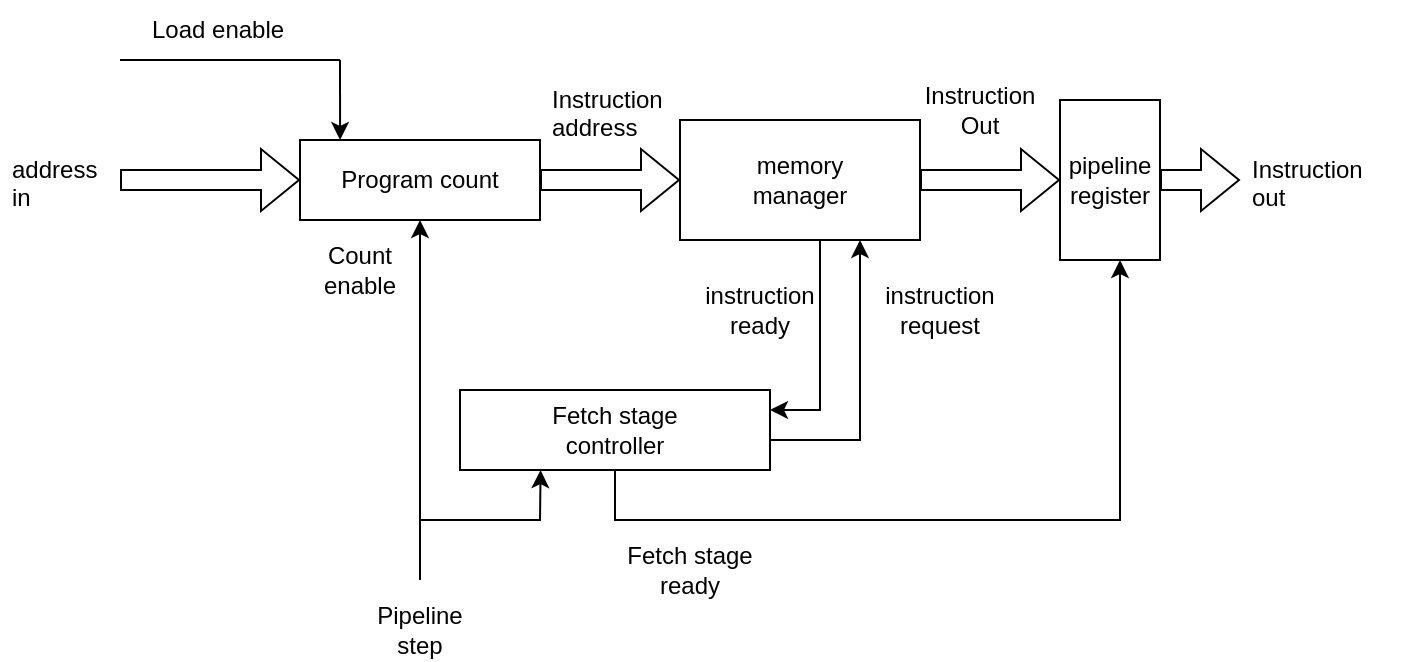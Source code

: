 <mxfile version="21.5.2" type="github">
  <diagram name="Pagina-1" id="BziqSJNIbleyAil_5nfS">
    <mxGraphModel dx="352" dy="194" grid="1" gridSize="10" guides="1" tooltips="1" connect="1" arrows="1" fold="1" page="1" pageScale="1" pageWidth="827" pageHeight="1169" math="0" shadow="0">
      <root>
        <mxCell id="0" />
        <mxCell id="1" parent="0" />
        <mxCell id="_WhlAjwpVJKgRgP4hG31-1" value="Program count" style="rounded=0;whiteSpace=wrap;html=1;" parent="1" vertex="1">
          <mxGeometry x="230" y="170" width="120" height="40" as="geometry" />
        </mxCell>
        <mxCell id="_WhlAjwpVJKgRgP4hG31-2" value="" style="shape=flexArrow;endArrow=classic;html=1;rounded=0;entryX=0;entryY=0.5;entryDx=0;entryDy=0;" parent="1" target="_WhlAjwpVJKgRgP4hG31-1" edge="1">
          <mxGeometry width="50" height="50" relative="1" as="geometry">
            <mxPoint x="140" y="190" as="sourcePoint" />
            <mxPoint x="340" y="270" as="targetPoint" />
          </mxGeometry>
        </mxCell>
        <mxCell id="_WhlAjwpVJKgRgP4hG31-3" value="" style="endArrow=none;html=1;rounded=0;" parent="1" edge="1">
          <mxGeometry width="50" height="50" relative="1" as="geometry">
            <mxPoint x="140" y="130" as="sourcePoint" />
            <mxPoint x="250" y="130" as="targetPoint" />
          </mxGeometry>
        </mxCell>
        <mxCell id="_WhlAjwpVJKgRgP4hG31-5" value="" style="shape=flexArrow;endArrow=classic;html=1;rounded=0;exitX=1;exitY=0.5;exitDx=0;exitDy=0;entryX=0;entryY=0.5;entryDx=0;entryDy=0;" parent="1" source="_WhlAjwpVJKgRgP4hG31-1" edge="1" target="XoxdECgdyZfSGbKDLF9D-3">
          <mxGeometry width="50" height="50" relative="1" as="geometry">
            <mxPoint x="200" y="250" as="sourcePoint" />
            <mxPoint x="430" y="190" as="targetPoint" />
          </mxGeometry>
        </mxCell>
        <mxCell id="_WhlAjwpVJKgRgP4hG31-6" value="&lt;div&gt;address in&lt;/div&gt;" style="text;strokeColor=none;fillColor=none;align=left;verticalAlign=middle;spacingLeft=4;spacingRight=4;overflow=hidden;points=[[0,0.5],[1,0.5]];portConstraint=eastwest;rotatable=0;whiteSpace=wrap;html=1;" parent="1" vertex="1">
          <mxGeometry x="80" y="175" width="60" height="30" as="geometry" />
        </mxCell>
        <mxCell id="_WhlAjwpVJKgRgP4hG31-7" value="&lt;div&gt;Load enable&lt;/div&gt;" style="text;strokeColor=none;fillColor=none;align=left;verticalAlign=middle;spacingLeft=4;spacingRight=4;overflow=hidden;points=[[0,0.5],[1,0.5]];portConstraint=eastwest;rotatable=0;whiteSpace=wrap;html=1;" parent="1" vertex="1">
          <mxGeometry x="150" y="100" width="80" height="30" as="geometry" />
        </mxCell>
        <mxCell id="_WhlAjwpVJKgRgP4hG31-8" value="&lt;div&gt;Instruction &lt;br&gt;&lt;/div&gt;&lt;div&gt;address&lt;br&gt;&lt;/div&gt;" style="text;strokeColor=none;fillColor=none;align=left;verticalAlign=middle;spacingLeft=4;spacingRight=4;overflow=hidden;points=[[0,0.5],[1,0.5]];portConstraint=eastwest;rotatable=0;whiteSpace=wrap;html=1;" parent="1" vertex="1">
          <mxGeometry x="350" y="140" width="70" height="30" as="geometry" />
        </mxCell>
        <mxCell id="MuH7lPl6tFiUKpp67QmO-8" style="edgeStyle=orthogonalEdgeStyle;rounded=0;orthogonalLoop=1;jettySize=auto;html=1;entryX=1;entryY=0.25;entryDx=0;entryDy=0;" edge="1" parent="1" source="XoxdECgdyZfSGbKDLF9D-3" target="MuH7lPl6tFiUKpp67QmO-1">
          <mxGeometry relative="1" as="geometry">
            <Array as="points">
              <mxPoint x="490" y="305" />
            </Array>
          </mxGeometry>
        </mxCell>
        <mxCell id="XoxdECgdyZfSGbKDLF9D-3" value="&lt;div&gt;memory&lt;/div&gt;&lt;div&gt;manager&lt;br&gt;&lt;/div&gt;" style="rounded=0;whiteSpace=wrap;html=1;" parent="1" vertex="1">
          <mxGeometry x="420" y="160" width="120" height="60" as="geometry" />
        </mxCell>
        <mxCell id="XoxdECgdyZfSGbKDLF9D-8" value="" style="shape=flexArrow;endArrow=classic;html=1;rounded=0;exitX=1;exitY=0.5;exitDx=0;exitDy=0;entryX=0;entryY=0.5;entryDx=0;entryDy=0;" parent="1" source="XoxdECgdyZfSGbKDLF9D-3" target="XoxdECgdyZfSGbKDLF9D-11" edge="1">
          <mxGeometry width="50" height="50" relative="1" as="geometry">
            <mxPoint x="410" y="210" as="sourcePoint" />
            <mxPoint x="590" y="200" as="targetPoint" />
          </mxGeometry>
        </mxCell>
        <mxCell id="XoxdECgdyZfSGbKDLF9D-9" value="&lt;div&gt;Instruction out&lt;/div&gt;" style="text;strokeColor=none;fillColor=none;align=left;verticalAlign=middle;spacingLeft=4;spacingRight=4;overflow=hidden;points=[[0,0.5],[1,0.5]];portConstraint=eastwest;rotatable=0;whiteSpace=wrap;html=1;" parent="1" vertex="1">
          <mxGeometry x="700" y="175" width="80" height="30" as="geometry" />
        </mxCell>
        <mxCell id="XoxdECgdyZfSGbKDLF9D-10" value="" style="endArrow=classic;html=1;rounded=0;entryX=0.167;entryY=0;entryDx=0;entryDy=0;entryPerimeter=0;" parent="1" target="_WhlAjwpVJKgRgP4hG31-1" edge="1">
          <mxGeometry width="50" height="50" relative="1" as="geometry">
            <mxPoint x="250" y="130" as="sourcePoint" />
            <mxPoint x="320" y="140" as="targetPoint" />
          </mxGeometry>
        </mxCell>
        <mxCell id="XoxdECgdyZfSGbKDLF9D-11" value="&lt;div&gt;pipeline&lt;/div&gt;&lt;div&gt;register&lt;br&gt;&lt;/div&gt;" style="rounded=0;whiteSpace=wrap;html=1;" parent="1" vertex="1">
          <mxGeometry x="610" y="150" width="50" height="80" as="geometry" />
        </mxCell>
        <mxCell id="XoxdECgdyZfSGbKDLF9D-12" value="" style="shape=flexArrow;endArrow=classic;html=1;rounded=0;exitX=1;exitY=0.5;exitDx=0;exitDy=0;entryX=0;entryY=0.5;entryDx=0;entryDy=0;" parent="1" source="XoxdECgdyZfSGbKDLF9D-11" target="XoxdECgdyZfSGbKDLF9D-9" edge="1">
          <mxGeometry width="50" height="50" relative="1" as="geometry">
            <mxPoint x="660" y="140" as="sourcePoint" />
            <mxPoint x="710" y="90" as="targetPoint" />
          </mxGeometry>
        </mxCell>
        <mxCell id="MuH7lPl6tFiUKpp67QmO-4" style="edgeStyle=orthogonalEdgeStyle;rounded=0;orthogonalLoop=1;jettySize=auto;html=1;" edge="1" parent="1" source="MuH7lPl6tFiUKpp67QmO-1">
          <mxGeometry relative="1" as="geometry">
            <mxPoint x="510" y="220" as="targetPoint" />
            <Array as="points">
              <mxPoint x="510" y="320" />
              <mxPoint x="510" y="220" />
            </Array>
          </mxGeometry>
        </mxCell>
        <mxCell id="MuH7lPl6tFiUKpp67QmO-10" style="edgeStyle=orthogonalEdgeStyle;rounded=0;orthogonalLoop=1;jettySize=auto;html=1;" edge="1" parent="1" source="MuH7lPl6tFiUKpp67QmO-1">
          <mxGeometry relative="1" as="geometry">
            <mxPoint x="640" y="230" as="targetPoint" />
            <Array as="points">
              <mxPoint x="388" y="360" />
              <mxPoint x="640" y="360" />
            </Array>
          </mxGeometry>
        </mxCell>
        <mxCell id="MuH7lPl6tFiUKpp67QmO-1" value="&lt;div&gt;Fetch stage&lt;/div&gt;&lt;div&gt;controller&lt;br&gt;&lt;/div&gt;" style="rounded=0;whiteSpace=wrap;html=1;" vertex="1" parent="1">
          <mxGeometry x="310" y="295" width="155" height="40" as="geometry" />
        </mxCell>
        <mxCell id="MuH7lPl6tFiUKpp67QmO-5" value="&lt;div&gt;Count&lt;/div&gt;&lt;div&gt;enable&lt;br&gt;&lt;/div&gt;" style="text;html=1;strokeColor=none;fillColor=none;align=center;verticalAlign=middle;whiteSpace=wrap;rounded=0;" vertex="1" parent="1">
          <mxGeometry x="230" y="220" width="60" height="30" as="geometry" />
        </mxCell>
        <mxCell id="MuH7lPl6tFiUKpp67QmO-6" value="&lt;div&gt;instruction&lt;/div&gt;&lt;div&gt;request&lt;br&gt;&lt;/div&gt;" style="text;html=1;strokeColor=none;fillColor=none;align=center;verticalAlign=middle;whiteSpace=wrap;rounded=0;" vertex="1" parent="1">
          <mxGeometry x="520" y="240" width="60" height="30" as="geometry" />
        </mxCell>
        <mxCell id="MuH7lPl6tFiUKpp67QmO-9" value="&lt;div&gt;instruction&lt;/div&gt;&lt;div&gt;ready&lt;br&gt;&lt;/div&gt;" style="text;html=1;strokeColor=none;fillColor=none;align=center;verticalAlign=middle;whiteSpace=wrap;rounded=0;" vertex="1" parent="1">
          <mxGeometry x="430" y="240" width="60" height="30" as="geometry" />
        </mxCell>
        <mxCell id="MuH7lPl6tFiUKpp67QmO-11" value="Fetch stage ready" style="text;html=1;strokeColor=none;fillColor=none;align=center;verticalAlign=middle;whiteSpace=wrap;rounded=0;" vertex="1" parent="1">
          <mxGeometry x="385" y="370" width="80" height="30" as="geometry" />
        </mxCell>
        <mxCell id="MuH7lPl6tFiUKpp67QmO-12" value="&lt;div&gt;Instruction&lt;/div&gt;&lt;div&gt;Out&lt;br&gt;&lt;/div&gt;" style="text;html=1;strokeColor=none;fillColor=none;align=center;verticalAlign=middle;whiteSpace=wrap;rounded=0;" vertex="1" parent="1">
          <mxGeometry x="540" y="140" width="60" height="30" as="geometry" />
        </mxCell>
        <mxCell id="MuH7lPl6tFiUKpp67QmO-15" value="Pipeline step" style="text;html=1;strokeColor=none;fillColor=none;align=center;verticalAlign=middle;whiteSpace=wrap;rounded=0;" vertex="1" parent="1">
          <mxGeometry x="260" y="400" width="60" height="30" as="geometry" />
        </mxCell>
        <mxCell id="MuH7lPl6tFiUKpp67QmO-17" value="" style="endArrow=classic;html=1;rounded=0;entryX=0.5;entryY=1;entryDx=0;entryDy=0;" edge="1" parent="1" target="_WhlAjwpVJKgRgP4hG31-1">
          <mxGeometry width="50" height="50" relative="1" as="geometry">
            <mxPoint x="290" y="390" as="sourcePoint" />
            <mxPoint x="290" y="320" as="targetPoint" />
          </mxGeometry>
        </mxCell>
        <mxCell id="MuH7lPl6tFiUKpp67QmO-18" value="" style="endArrow=classic;html=1;rounded=0;entryX=0.26;entryY=1.001;entryDx=0;entryDy=0;entryPerimeter=0;" edge="1" parent="1" target="MuH7lPl6tFiUKpp67QmO-1">
          <mxGeometry width="50" height="50" relative="1" as="geometry">
            <mxPoint x="290" y="360" as="sourcePoint" />
            <mxPoint x="350" y="340" as="targetPoint" />
            <Array as="points">
              <mxPoint x="350" y="360" />
            </Array>
          </mxGeometry>
        </mxCell>
      </root>
    </mxGraphModel>
  </diagram>
</mxfile>
